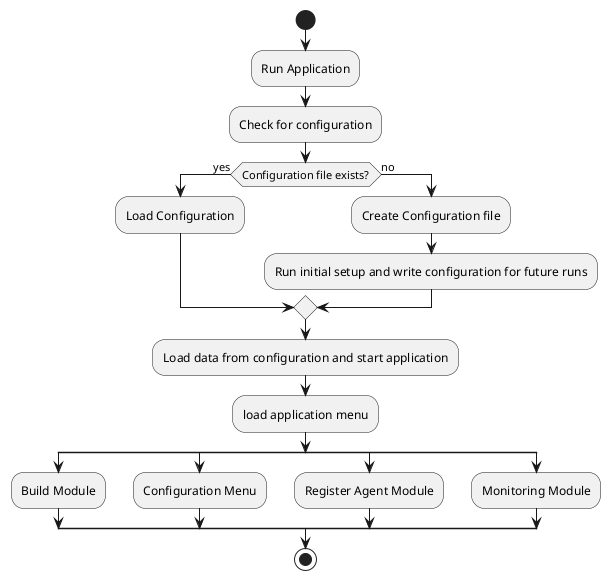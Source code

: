 @startuml
'https://plantuml.com/sequence-diagram
start
:Run Application;
:Check for configuration;
if (Configuration file exists?) then (yes)
:Load Configuration;
else (no)
:Create Configuration file;
:Run initial setup and write configuration for future runs;
endif
:Load data from configuration and start application;
:load application menu;
split
:Build Module;
split again
:Configuration Menu;
split again
:Register Agent Module;
split again
:Monitoring Module;

end split

stop
@enduml